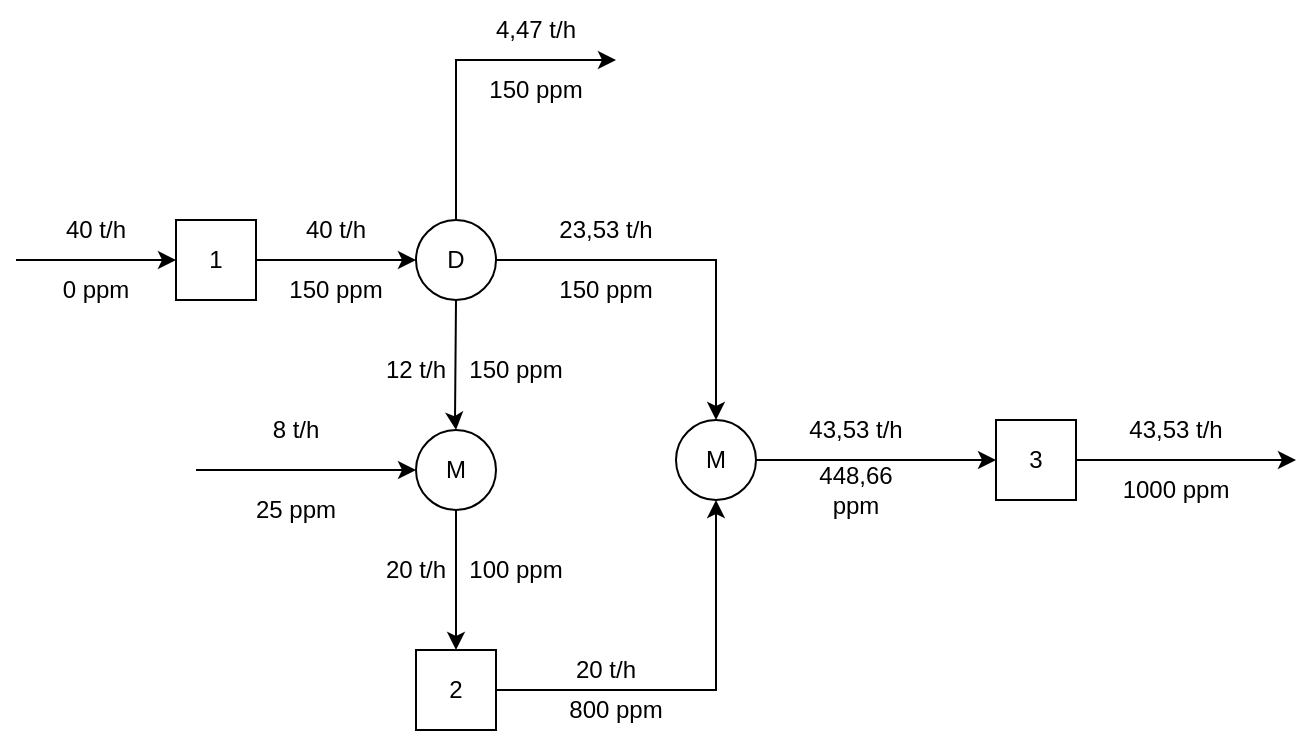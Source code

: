 <mxfile version="15.9.1" type="github">
  <diagram id="EOC5MGwxtxYlhKLxjFDj" name="Page-1">
    <mxGraphModel dx="1038" dy="547" grid="1" gridSize="10" guides="1" tooltips="1" connect="1" arrows="1" fold="1" page="1" pageScale="1" pageWidth="850" pageHeight="1100" math="0" shadow="0">
      <root>
        <mxCell id="0" />
        <mxCell id="1" parent="0" />
        <mxCell id="Dr_HyWPdkFYhXeKrOMwm-1" value="D" style="ellipse;whiteSpace=wrap;html=1;aspect=fixed;" parent="1" vertex="1">
          <mxGeometry x="240" y="240" width="40" height="40" as="geometry" />
        </mxCell>
        <mxCell id="Dr_HyWPdkFYhXeKrOMwm-2" value="" style="endArrow=classic;html=1;rounded=0;entryX=0;entryY=0.5;entryDx=0;entryDy=0;" parent="1" target="Dr_HyWPdkFYhXeKrOMwm-5" edge="1">
          <mxGeometry width="50" height="50" relative="1" as="geometry">
            <mxPoint x="40" y="260" as="sourcePoint" />
            <mxPoint x="100" y="310" as="targetPoint" />
          </mxGeometry>
        </mxCell>
        <mxCell id="Dr_HyWPdkFYhXeKrOMwm-3" value="" style="endArrow=classic;html=1;rounded=0;exitX=0.5;exitY=0;exitDx=0;exitDy=0;" parent="1" source="Dr_HyWPdkFYhXeKrOMwm-1" edge="1">
          <mxGeometry width="50" height="50" relative="1" as="geometry">
            <mxPoint x="260" y="220" as="sourcePoint" />
            <mxPoint x="340" y="160" as="targetPoint" />
            <Array as="points">
              <mxPoint x="260" y="160" />
            </Array>
          </mxGeometry>
        </mxCell>
        <mxCell id="Dr_HyWPdkFYhXeKrOMwm-5" value="1" style="whiteSpace=wrap;html=1;aspect=fixed;" parent="1" vertex="1">
          <mxGeometry x="120" y="240" width="40" height="40" as="geometry" />
        </mxCell>
        <mxCell id="Dr_HyWPdkFYhXeKrOMwm-7" value="2" style="whiteSpace=wrap;html=1;aspect=fixed;" parent="1" vertex="1">
          <mxGeometry x="240" y="455" width="40" height="40" as="geometry" />
        </mxCell>
        <mxCell id="Dr_HyWPdkFYhXeKrOMwm-8" value="" style="endArrow=classic;html=1;rounded=0;exitX=1;exitY=0.5;exitDx=0;exitDy=0;entryX=0;entryY=0.5;entryDx=0;entryDy=0;" parent="1" source="Dr_HyWPdkFYhXeKrOMwm-5" target="Dr_HyWPdkFYhXeKrOMwm-1" edge="1">
          <mxGeometry width="50" height="50" relative="1" as="geometry">
            <mxPoint x="170" y="330" as="sourcePoint" />
            <mxPoint x="230" y="270" as="targetPoint" />
          </mxGeometry>
        </mxCell>
        <mxCell id="Dr_HyWPdkFYhXeKrOMwm-9" value="M" style="ellipse;whiteSpace=wrap;html=1;aspect=fixed;" parent="1" vertex="1">
          <mxGeometry x="240" y="345" width="40" height="40" as="geometry" />
        </mxCell>
        <mxCell id="Dr_HyWPdkFYhXeKrOMwm-11" value="" style="endArrow=classic;html=1;rounded=0;exitX=1;exitY=0.5;exitDx=0;exitDy=0;entryX=0.5;entryY=0;entryDx=0;entryDy=0;" parent="1" source="Dr_HyWPdkFYhXeKrOMwm-1" target="Dr_HyWPdkFYhXeKrOMwm-15" edge="1">
          <mxGeometry width="50" height="50" relative="1" as="geometry">
            <mxPoint x="300" y="275" as="sourcePoint" />
            <mxPoint x="370" y="260" as="targetPoint" />
            <Array as="points">
              <mxPoint x="390" y="260" />
            </Array>
          </mxGeometry>
        </mxCell>
        <mxCell id="Dr_HyWPdkFYhXeKrOMwm-15" value="M" style="ellipse;whiteSpace=wrap;html=1;aspect=fixed;" parent="1" vertex="1">
          <mxGeometry x="370" y="340" width="40" height="40" as="geometry" />
        </mxCell>
        <mxCell id="Dr_HyWPdkFYhXeKrOMwm-16" value="" style="endArrow=classic;html=1;rounded=0;exitX=0.5;exitY=1;exitDx=0;exitDy=0;entryX=0.5;entryY=0;entryDx=0;entryDy=0;" parent="1" source="Dr_HyWPdkFYhXeKrOMwm-1" target="Dr_HyWPdkFYhXeKrOMwm-9" edge="1">
          <mxGeometry width="50" height="50" relative="1" as="geometry">
            <mxPoint x="259.5" y="290" as="sourcePoint" />
            <mxPoint x="260" y="340" as="targetPoint" />
            <Array as="points">
              <mxPoint x="259.5" y="340" />
            </Array>
          </mxGeometry>
        </mxCell>
        <mxCell id="Dr_HyWPdkFYhXeKrOMwm-18" value="" style="endArrow=classic;html=1;rounded=0;exitX=1;exitY=0.5;exitDx=0;exitDy=0;entryX=0;entryY=0.5;entryDx=0;entryDy=0;" parent="1" source="Dr_HyWPdkFYhXeKrOMwm-15" target="Dr_HyWPdkFYhXeKrOMwm-19" edge="1">
          <mxGeometry width="50" height="50" relative="1" as="geometry">
            <mxPoint x="540" y="260" as="sourcePoint" />
            <mxPoint x="590" y="230" as="targetPoint" />
          </mxGeometry>
        </mxCell>
        <mxCell id="Dr_HyWPdkFYhXeKrOMwm-19" value="3" style="whiteSpace=wrap;html=1;aspect=fixed;" parent="1" vertex="1">
          <mxGeometry x="530" y="340" width="40" height="40" as="geometry" />
        </mxCell>
        <mxCell id="Dr_HyWPdkFYhXeKrOMwm-20" value="" style="endArrow=classic;html=1;rounded=0;exitX=1;exitY=0.5;exitDx=0;exitDy=0;" parent="1" source="Dr_HyWPdkFYhXeKrOMwm-19" edge="1">
          <mxGeometry width="50" height="50" relative="1" as="geometry">
            <mxPoint x="650" y="229.5" as="sourcePoint" />
            <mxPoint x="680" y="360" as="targetPoint" />
          </mxGeometry>
        </mxCell>
        <mxCell id="Dr_HyWPdkFYhXeKrOMwm-21" value="43,53 t/h" style="text;html=1;strokeColor=none;fillColor=none;align=center;verticalAlign=middle;whiteSpace=wrap;rounded=0;" parent="1" vertex="1">
          <mxGeometry x="430" y="330" width="60" height="30" as="geometry" />
        </mxCell>
        <mxCell id="Dr_HyWPdkFYhXeKrOMwm-22" value="0 ppm" style="text;html=1;strokeColor=none;fillColor=none;align=center;verticalAlign=middle;whiteSpace=wrap;rounded=0;" parent="1" vertex="1">
          <mxGeometry x="50" y="260" width="60" height="30" as="geometry" />
        </mxCell>
        <mxCell id="Dr_HyWPdkFYhXeKrOMwm-23" value="25 ppm" style="text;html=1;strokeColor=none;fillColor=none;align=center;verticalAlign=middle;whiteSpace=wrap;rounded=0;" parent="1" vertex="1">
          <mxGeometry x="150" y="370" width="60" height="30" as="geometry" />
        </mxCell>
        <mxCell id="Dr_HyWPdkFYhXeKrOMwm-25" value="40 t/h" style="text;html=1;strokeColor=none;fillColor=none;align=center;verticalAlign=middle;whiteSpace=wrap;rounded=0;" parent="1" vertex="1">
          <mxGeometry x="50" y="230" width="60" height="30" as="geometry" />
        </mxCell>
        <mxCell id="Dr_HyWPdkFYhXeKrOMwm-26" value="12 t/h" style="text;html=1;strokeColor=none;fillColor=none;align=center;verticalAlign=middle;whiteSpace=wrap;rounded=0;" parent="1" vertex="1">
          <mxGeometry x="210" y="300" width="60" height="30" as="geometry" />
        </mxCell>
        <mxCell id="Dr_HyWPdkFYhXeKrOMwm-27" value="150 ppm" style="text;html=1;strokeColor=none;fillColor=none;align=center;verticalAlign=middle;whiteSpace=wrap;rounded=0;" parent="1" vertex="1">
          <mxGeometry x="170" y="260" width="60" height="30" as="geometry" />
        </mxCell>
        <mxCell id="Dr_HyWPdkFYhXeKrOMwm-28" value="150 ppm" style="text;html=1;strokeColor=none;fillColor=none;align=center;verticalAlign=middle;whiteSpace=wrap;rounded=0;" parent="1" vertex="1">
          <mxGeometry x="270" y="160" width="60" height="30" as="geometry" />
        </mxCell>
        <mxCell id="Dr_HyWPdkFYhXeKrOMwm-29" value="100 ppm" style="text;html=1;strokeColor=none;fillColor=none;align=center;verticalAlign=middle;whiteSpace=wrap;rounded=0;" parent="1" vertex="1">
          <mxGeometry x="260" y="400" width="60" height="30" as="geometry" />
        </mxCell>
        <mxCell id="Dr_HyWPdkFYhXeKrOMwm-30" value="150 ppm" style="text;html=1;strokeColor=none;fillColor=none;align=center;verticalAlign=middle;whiteSpace=wrap;rounded=0;" parent="1" vertex="1">
          <mxGeometry x="305" y="260" width="60" height="30" as="geometry" />
        </mxCell>
        <mxCell id="Dr_HyWPdkFYhXeKrOMwm-31" value="40 t/h" style="text;html=1;strokeColor=none;fillColor=none;align=center;verticalAlign=middle;whiteSpace=wrap;rounded=0;" parent="1" vertex="1">
          <mxGeometry x="170" y="230" width="60" height="30" as="geometry" />
        </mxCell>
        <mxCell id="Dr_HyWPdkFYhXeKrOMwm-32" value="23,53 t/h" style="text;html=1;strokeColor=none;fillColor=none;align=center;verticalAlign=middle;whiteSpace=wrap;rounded=0;" parent="1" vertex="1">
          <mxGeometry x="305" y="230" width="60" height="30" as="geometry" />
        </mxCell>
        <mxCell id="Dr_HyWPdkFYhXeKrOMwm-33" value="8 t/h" style="text;html=1;strokeColor=none;fillColor=none;align=center;verticalAlign=middle;whiteSpace=wrap;rounded=0;" parent="1" vertex="1">
          <mxGeometry x="150" y="330" width="60" height="30" as="geometry" />
        </mxCell>
        <mxCell id="Dr_HyWPdkFYhXeKrOMwm-34" value="4,47 t/h" style="text;html=1;strokeColor=none;fillColor=none;align=center;verticalAlign=middle;whiteSpace=wrap;rounded=0;" parent="1" vertex="1">
          <mxGeometry x="270" y="130" width="60" height="30" as="geometry" />
        </mxCell>
        <mxCell id="Dr_HyWPdkFYhXeKrOMwm-35" value="448,66 ppm" style="text;html=1;strokeColor=none;fillColor=none;align=center;verticalAlign=middle;whiteSpace=wrap;rounded=0;" parent="1" vertex="1">
          <mxGeometry x="430" y="360" width="60" height="30" as="geometry" />
        </mxCell>
        <mxCell id="Dr_HyWPdkFYhXeKrOMwm-36" value="20 t/h" style="text;html=1;strokeColor=none;fillColor=none;align=center;verticalAlign=middle;whiteSpace=wrap;rounded=0;" parent="1" vertex="1">
          <mxGeometry x="305" y="450" width="60" height="30" as="geometry" />
        </mxCell>
        <mxCell id="Dr_HyWPdkFYhXeKrOMwm-37" value="800 ppm" style="text;html=1;strokeColor=none;fillColor=none;align=center;verticalAlign=middle;whiteSpace=wrap;rounded=0;" parent="1" vertex="1">
          <mxGeometry x="310" y="470" width="60" height="30" as="geometry" />
        </mxCell>
        <mxCell id="Dr_HyWPdkFYhXeKrOMwm-38" value="20 t/h" style="text;html=1;strokeColor=none;fillColor=none;align=center;verticalAlign=middle;whiteSpace=wrap;rounded=0;" parent="1" vertex="1">
          <mxGeometry x="210" y="400" width="60" height="30" as="geometry" />
        </mxCell>
        <mxCell id="Q1qIIHX5elsPKl9inKbx-1" value="" style="endArrow=classic;html=1;rounded=0;entryX=0;entryY=0.5;entryDx=0;entryDy=0;" edge="1" parent="1" target="Dr_HyWPdkFYhXeKrOMwm-9">
          <mxGeometry width="50" height="50" relative="1" as="geometry">
            <mxPoint x="130" y="365" as="sourcePoint" />
            <mxPoint x="190" y="340" as="targetPoint" />
          </mxGeometry>
        </mxCell>
        <mxCell id="Q1qIIHX5elsPKl9inKbx-2" value="" style="endArrow=classic;html=1;rounded=0;exitX=0.5;exitY=1;exitDx=0;exitDy=0;entryX=0.5;entryY=0;entryDx=0;entryDy=0;" edge="1" parent="1" source="Dr_HyWPdkFYhXeKrOMwm-9" target="Dr_HyWPdkFYhXeKrOMwm-7">
          <mxGeometry width="50" height="50" relative="1" as="geometry">
            <mxPoint x="270" y="400" as="sourcePoint" />
            <mxPoint x="270" y="465" as="targetPoint" />
            <Array as="points" />
          </mxGeometry>
        </mxCell>
        <mxCell id="Q1qIIHX5elsPKl9inKbx-3" value="" style="endArrow=classic;html=1;rounded=0;exitX=1;exitY=0.5;exitDx=0;exitDy=0;entryX=0.5;entryY=1;entryDx=0;entryDy=0;" edge="1" parent="1" source="Dr_HyWPdkFYhXeKrOMwm-7" target="Dr_HyWPdkFYhXeKrOMwm-15">
          <mxGeometry width="50" height="50" relative="1" as="geometry">
            <mxPoint x="320" y="495" as="sourcePoint" />
            <mxPoint x="370" y="445" as="targetPoint" />
            <Array as="points">
              <mxPoint x="390" y="475" />
            </Array>
          </mxGeometry>
        </mxCell>
        <mxCell id="Q1qIIHX5elsPKl9inKbx-4" value="150 ppm" style="text;html=1;strokeColor=none;fillColor=none;align=center;verticalAlign=middle;whiteSpace=wrap;rounded=0;" vertex="1" parent="1">
          <mxGeometry x="260" y="300" width="60" height="30" as="geometry" />
        </mxCell>
        <mxCell id="Q1qIIHX5elsPKl9inKbx-5" value="43,53 t/h" style="text;html=1;strokeColor=none;fillColor=none;align=center;verticalAlign=middle;whiteSpace=wrap;rounded=0;" vertex="1" parent="1">
          <mxGeometry x="590" y="330" width="60" height="30" as="geometry" />
        </mxCell>
        <mxCell id="Q1qIIHX5elsPKl9inKbx-6" value="1000 ppm" style="text;html=1;strokeColor=none;fillColor=none;align=center;verticalAlign=middle;whiteSpace=wrap;rounded=0;" vertex="1" parent="1">
          <mxGeometry x="590" y="360" width="60" height="30" as="geometry" />
        </mxCell>
      </root>
    </mxGraphModel>
  </diagram>
</mxfile>
